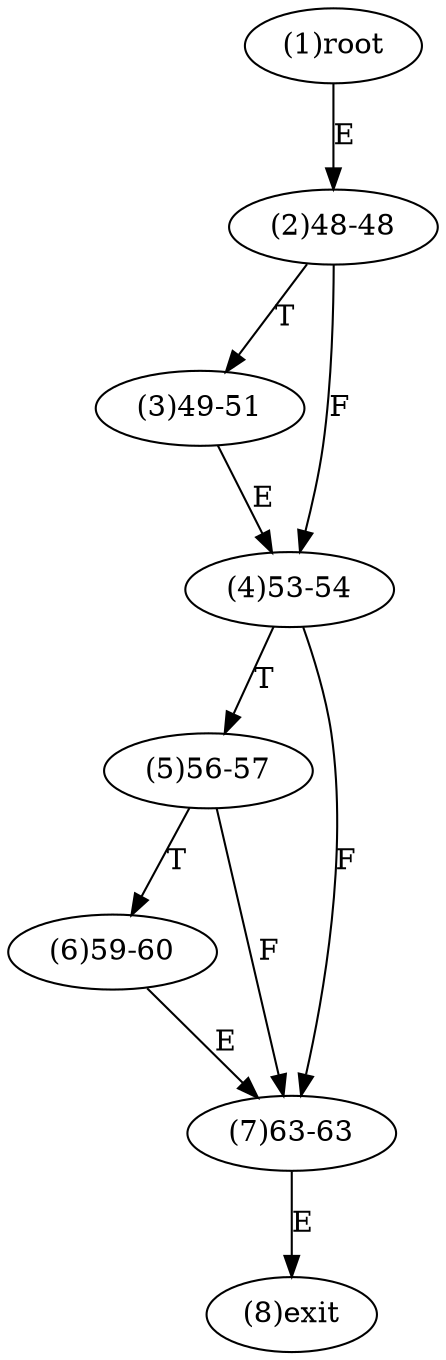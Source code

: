 digraph "" { 
1[ label="(1)root"];
2[ label="(2)48-48"];
3[ label="(3)49-51"];
4[ label="(4)53-54"];
5[ label="(5)56-57"];
6[ label="(6)59-60"];
7[ label="(7)63-63"];
8[ label="(8)exit"];
1->2[ label="E"];
2->4[ label="F"];
2->3[ label="T"];
3->4[ label="E"];
4->7[ label="F"];
4->5[ label="T"];
5->7[ label="F"];
5->6[ label="T"];
6->7[ label="E"];
7->8[ label="E"];
}